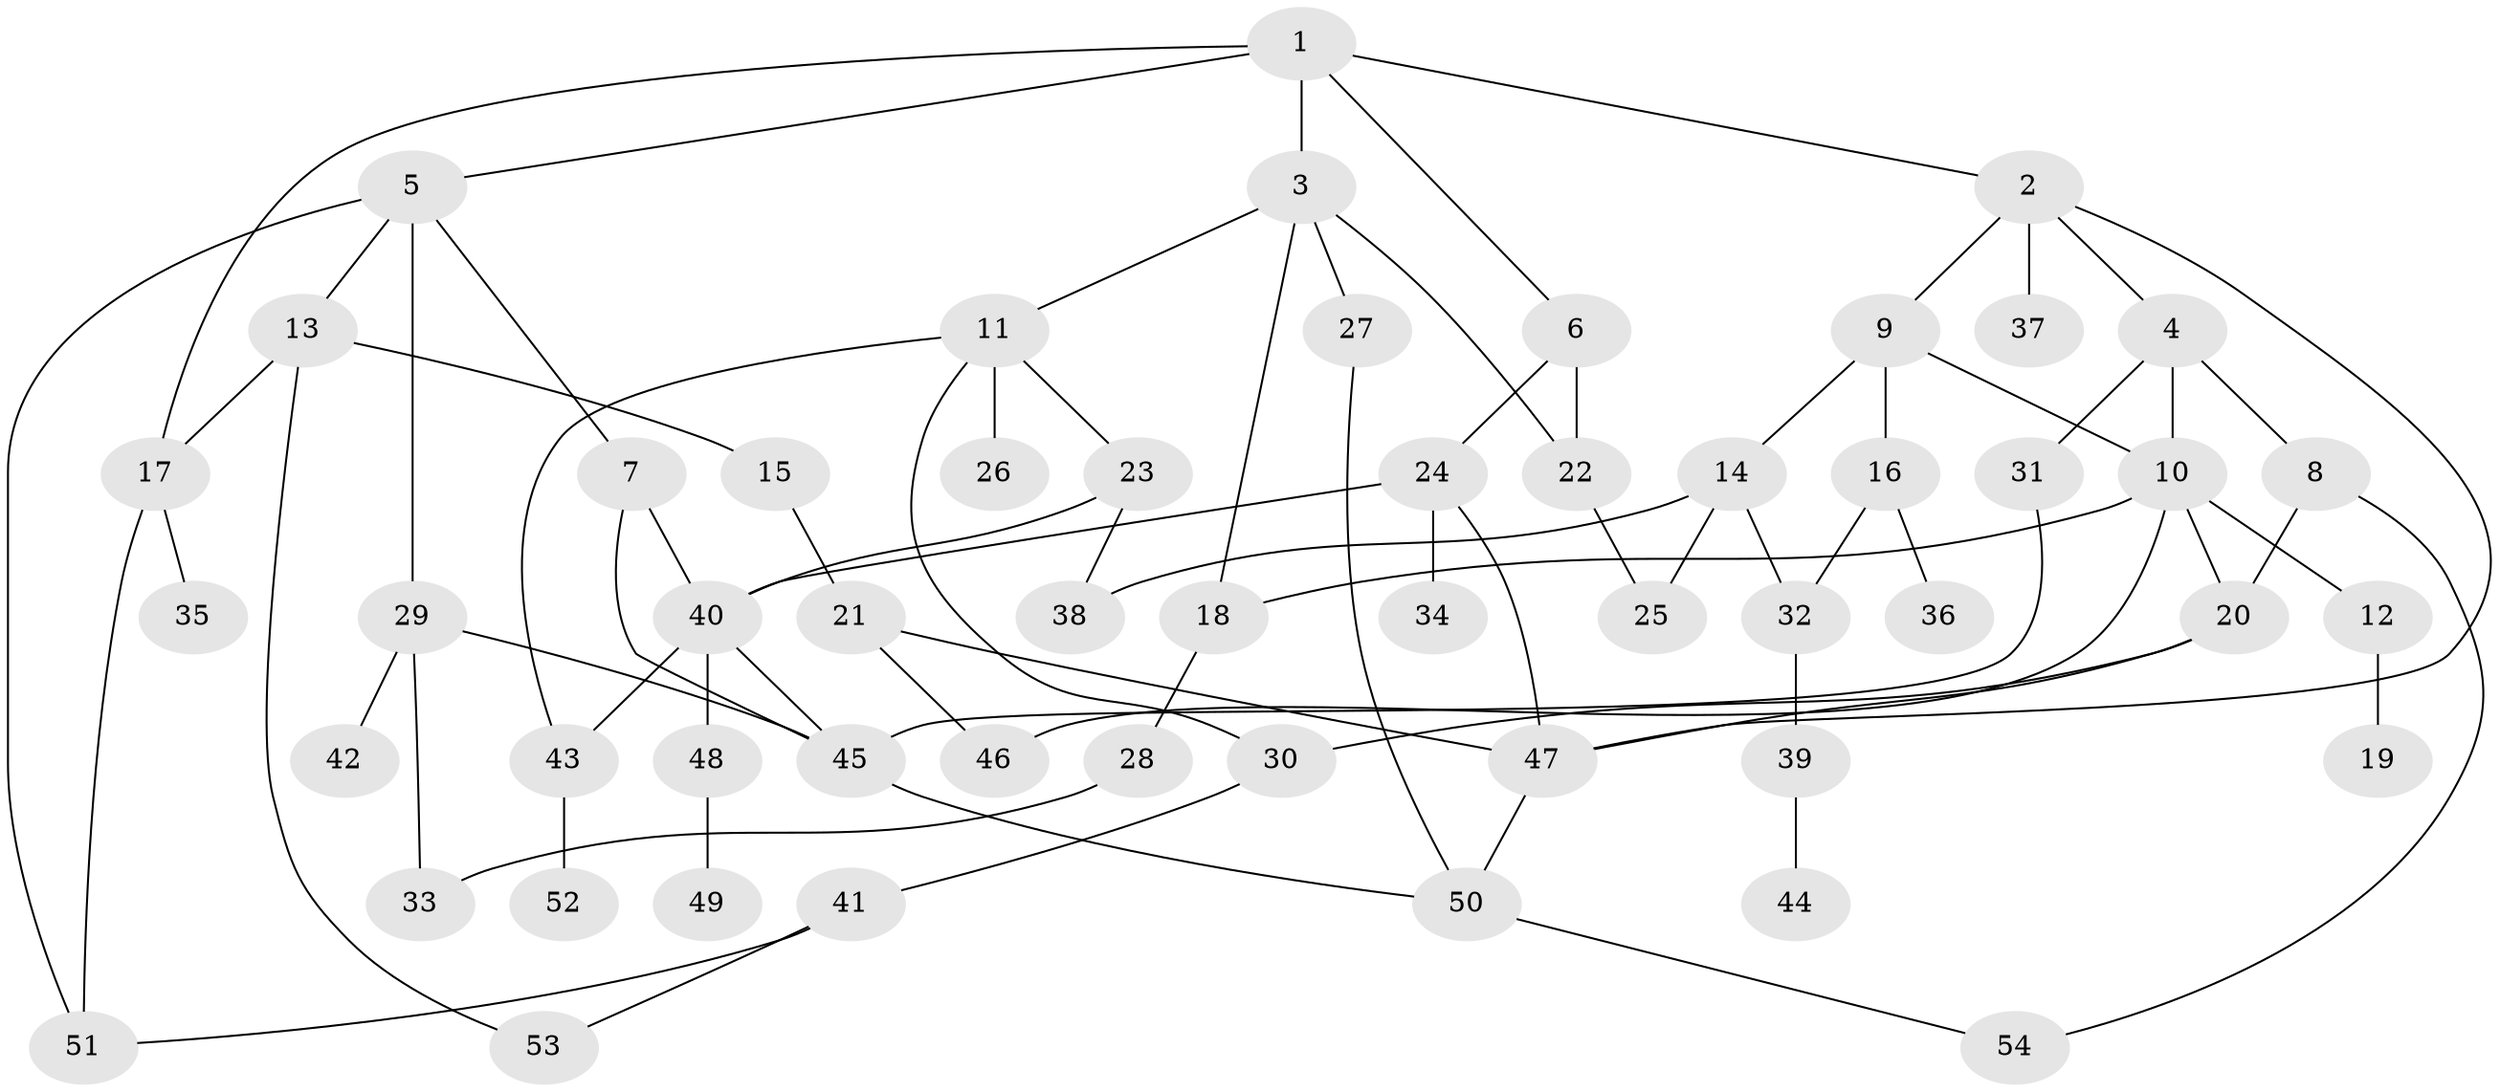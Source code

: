// coarse degree distribution, {8: 0.058823529411764705, 7: 0.029411764705882353, 3: 0.29411764705882354, 5: 0.08823529411764706, 4: 0.14705882352941177, 6: 0.058823529411764705, 2: 0.14705882352941177, 1: 0.17647058823529413}
// Generated by graph-tools (version 1.1) at 2025/41/03/06/25 10:41:29]
// undirected, 54 vertices, 79 edges
graph export_dot {
graph [start="1"]
  node [color=gray90,style=filled];
  1;
  2;
  3;
  4;
  5;
  6;
  7;
  8;
  9;
  10;
  11;
  12;
  13;
  14;
  15;
  16;
  17;
  18;
  19;
  20;
  21;
  22;
  23;
  24;
  25;
  26;
  27;
  28;
  29;
  30;
  31;
  32;
  33;
  34;
  35;
  36;
  37;
  38;
  39;
  40;
  41;
  42;
  43;
  44;
  45;
  46;
  47;
  48;
  49;
  50;
  51;
  52;
  53;
  54;
  1 -- 2;
  1 -- 3;
  1 -- 5;
  1 -- 6;
  1 -- 17;
  2 -- 4;
  2 -- 9;
  2 -- 37;
  2 -- 47;
  3 -- 11;
  3 -- 18;
  3 -- 27;
  3 -- 22;
  4 -- 8;
  4 -- 31;
  4 -- 10;
  5 -- 7;
  5 -- 13;
  5 -- 29;
  5 -- 51;
  6 -- 22;
  6 -- 24;
  7 -- 40;
  7 -- 45;
  8 -- 54;
  8 -- 20;
  9 -- 10;
  9 -- 14;
  9 -- 16;
  10 -- 12;
  10 -- 20;
  10 -- 46;
  10 -- 18;
  11 -- 23;
  11 -- 26;
  11 -- 30;
  11 -- 43;
  12 -- 19;
  13 -- 15;
  13 -- 53;
  13 -- 17;
  14 -- 25;
  14 -- 32;
  14 -- 38;
  15 -- 21;
  16 -- 32;
  16 -- 36;
  17 -- 35;
  17 -- 51;
  18 -- 28;
  20 -- 47;
  20 -- 30;
  21 -- 46;
  21 -- 47;
  22 -- 25;
  23 -- 38;
  23 -- 40;
  24 -- 34;
  24 -- 40;
  24 -- 47;
  27 -- 50;
  28 -- 33;
  29 -- 42;
  29 -- 45;
  29 -- 33;
  30 -- 41;
  31 -- 45;
  32 -- 39;
  39 -- 44;
  40 -- 43;
  40 -- 48;
  40 -- 45;
  41 -- 51;
  41 -- 53;
  43 -- 52;
  45 -- 50;
  47 -- 50;
  48 -- 49;
  50 -- 54;
}
